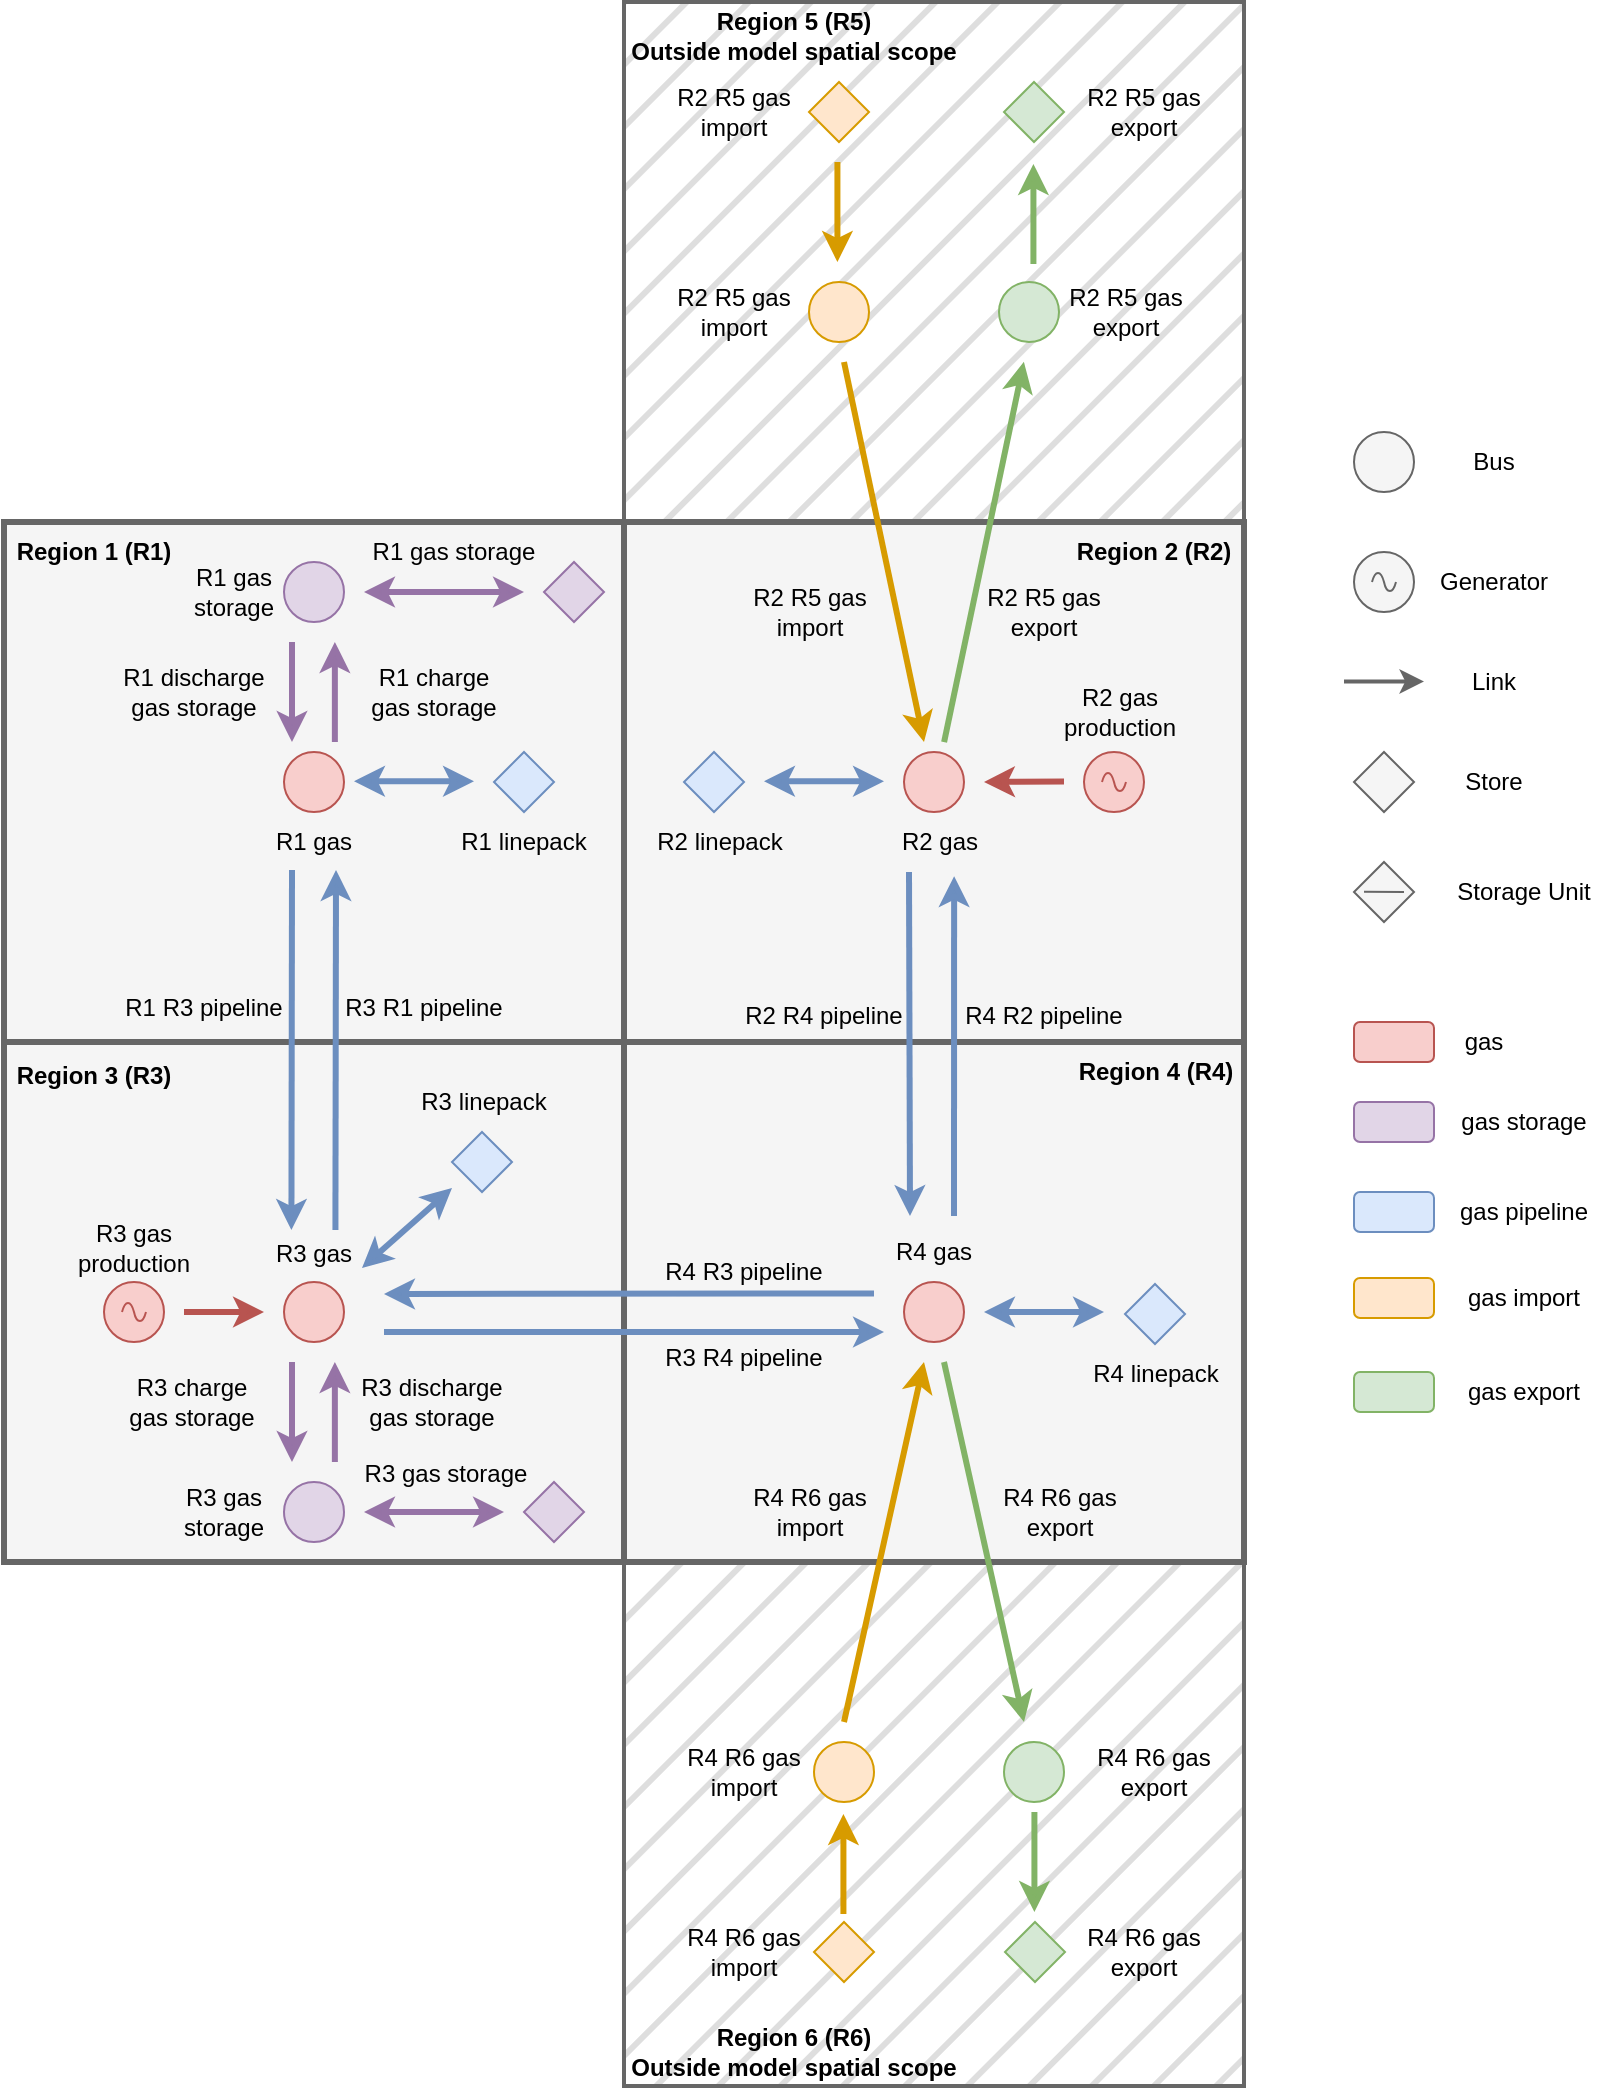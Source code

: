 <mxfile version="23.1.5" type="device">
  <diagram name="natural-gas" id="j039EZD50e7c_tKts7vK">
    <mxGraphModel dx="954" dy="657" grid="1" gridSize="10" guides="1" tooltips="1" connect="1" arrows="1" fold="1" page="1" pageScale="1" pageWidth="850" pageHeight="1100" math="0" shadow="0">
      <root>
        <mxCell id="0" />
        <mxCell id="1" parent="0" />
        <mxCell id="MP6z8I2rDI0bEQmNnQm4-66" value="" style="rounded=0;whiteSpace=wrap;html=1;fillColor=#DEDEDE;strokeColor=#666666;fillStyle=hatch;fontColor=#333333;strokeWidth=2;movable=0;resizable=0;rotatable=0;deletable=0;editable=0;locked=1;connectable=0;" parent="1" vertex="1">
          <mxGeometry x="410" y="70" width="310" height="260" as="geometry" />
        </mxCell>
        <mxCell id="MP6z8I2rDI0bEQmNnQm4-65" value="" style="rounded=0;whiteSpace=wrap;html=1;fillColor=#DEDEDE;strokeColor=#666666;fillStyle=hatch;fontColor=#333333;strokeWidth=2;movable=0;resizable=0;rotatable=0;deletable=0;editable=0;locked=1;connectable=0;" parent="1" vertex="1">
          <mxGeometry x="410" y="850" width="310" height="262" as="geometry" />
        </mxCell>
        <mxCell id="MP6z8I2rDI0bEQmNnQm4-2" value="" style="rounded=0;whiteSpace=wrap;html=1;fillColor=#f5f5f5;fontColor=#333333;strokeColor=#666666;strokeWidth=3;movable=0;resizable=0;rotatable=0;deletable=0;editable=0;locked=1;connectable=0;" parent="1" vertex="1">
          <mxGeometry x="100" y="330" width="310" height="260" as="geometry" />
        </mxCell>
        <mxCell id="MP6z8I2rDI0bEQmNnQm4-3" value="" style="rounded=0;whiteSpace=wrap;html=1;fillColor=#f5f5f5;fontColor=#333333;strokeColor=#666666;strokeWidth=3;movable=0;resizable=0;rotatable=0;deletable=0;editable=0;locked=1;connectable=0;" parent="1" vertex="1">
          <mxGeometry x="410" y="330" width="310" height="260" as="geometry" />
        </mxCell>
        <mxCell id="MP6z8I2rDI0bEQmNnQm4-4" value="" style="rounded=0;whiteSpace=wrap;html=1;fillColor=#f5f5f5;fontColor=#333333;strokeColor=#666666;strokeWidth=3;movable=0;resizable=0;rotatable=0;deletable=0;editable=0;locked=1;connectable=0;" parent="1" vertex="1">
          <mxGeometry x="410" y="590" width="310" height="260" as="geometry" />
        </mxCell>
        <mxCell id="MP6z8I2rDI0bEQmNnQm4-5" value="" style="rounded=0;whiteSpace=wrap;html=1;fillColor=#f5f5f5;fontColor=#333333;strokeColor=#666666;strokeWidth=3;movable=0;resizable=0;rotatable=0;deletable=0;editable=0;locked=1;connectable=0;" parent="1" vertex="1">
          <mxGeometry x="100" y="590" width="310" height="260" as="geometry" />
        </mxCell>
        <mxCell id="MP6z8I2rDI0bEQmNnQm4-6" value="Region 1 (R1)" style="text;html=1;strokeColor=none;fillColor=none;align=center;verticalAlign=middle;whiteSpace=wrap;rounded=0;movable=0;resizable=0;rotatable=0;deletable=0;editable=0;locked=1;connectable=0;fontStyle=1" parent="1" vertex="1">
          <mxGeometry x="100" y="330" width="90" height="30" as="geometry" />
        </mxCell>
        <mxCell id="MP6z8I2rDI0bEQmNnQm4-7" value="Region 2 (R2)" style="text;html=1;strokeColor=none;fillColor=none;align=center;verticalAlign=middle;whiteSpace=wrap;rounded=0;movable=0;resizable=0;rotatable=0;deletable=0;editable=0;locked=1;connectable=0;fontStyle=1" parent="1" vertex="1">
          <mxGeometry x="630" y="330" width="90" height="30" as="geometry" />
        </mxCell>
        <mxCell id="MP6z8I2rDI0bEQmNnQm4-8" value="Region 3 (R3)" style="text;html=1;strokeColor=none;fillColor=none;align=center;verticalAlign=middle;whiteSpace=wrap;rounded=0;movable=0;resizable=0;rotatable=0;deletable=0;editable=0;locked=1;connectable=0;fontStyle=1" parent="1" vertex="1">
          <mxGeometry x="100" y="592" width="90" height="30" as="geometry" />
        </mxCell>
        <mxCell id="MP6z8I2rDI0bEQmNnQm4-9" value="Region 4 (R4)" style="text;html=1;strokeColor=none;fillColor=none;align=center;verticalAlign=middle;whiteSpace=wrap;rounded=0;movable=0;resizable=0;rotatable=0;deletable=0;editable=0;locked=1;connectable=0;fontStyle=1" parent="1" vertex="1">
          <mxGeometry x="630.5" y="590" width="90" height="30" as="geometry" />
        </mxCell>
        <mxCell id="MP6z8I2rDI0bEQmNnQm4-10" value="" style="ellipse;whiteSpace=wrap;html=1;fillColor=#f8cecc;strokeColor=#b85450;" parent="1" vertex="1">
          <mxGeometry x="240" y="445" width="30" height="30" as="geometry" />
        </mxCell>
        <mxCell id="MP6z8I2rDI0bEQmNnQm4-11" value="" style="ellipse;whiteSpace=wrap;html=1;fillColor=#f8cecc;strokeColor=#b85450;" parent="1" vertex="1">
          <mxGeometry x="550" y="445" width="30" height="30" as="geometry" />
        </mxCell>
        <mxCell id="MP6z8I2rDI0bEQmNnQm4-12" value="" style="ellipse;whiteSpace=wrap;html=1;fillColor=#f8cecc;strokeColor=#b85450;" parent="1" vertex="1">
          <mxGeometry x="550" y="710" width="30" height="30" as="geometry" />
        </mxCell>
        <mxCell id="MP6z8I2rDI0bEQmNnQm4-13" value="" style="ellipse;whiteSpace=wrap;html=1;fillColor=#f8cecc;strokeColor=#b85450;" parent="1" vertex="1">
          <mxGeometry x="240" y="710" width="30" height="30" as="geometry" />
        </mxCell>
        <mxCell id="MP6z8I2rDI0bEQmNnQm4-14" value="" style="endArrow=classic;html=1;rounded=0;strokeWidth=3;fillColor=#dae8fc;strokeColor=#6c8ebf;exitX=0.25;exitY=1;exitDx=0;exitDy=0;" parent="1" source="MP6z8I2rDI0bEQmNnQm4-19" edge="1">
          <mxGeometry width="50" height="50" relative="1" as="geometry">
            <mxPoint x="553" y="517" as="sourcePoint" />
            <mxPoint x="553" y="677" as="targetPoint" />
          </mxGeometry>
        </mxCell>
        <mxCell id="MP6z8I2rDI0bEQmNnQm4-15" value="" style="endArrow=none;html=1;rounded=0;strokeWidth=3;fillColor=#dae8fc;strokeColor=#6c8ebf;startArrow=classic;startFill=1;endFill=0;exitX=0.626;exitY=1.069;exitDx=0;exitDy=0;exitPerimeter=0;" parent="1" source="MP6z8I2rDI0bEQmNnQm4-19" edge="1">
          <mxGeometry width="50" height="50" relative="1" as="geometry">
            <mxPoint x="575" y="517" as="sourcePoint" />
            <mxPoint x="575" y="677" as="targetPoint" />
          </mxGeometry>
        </mxCell>
        <mxCell id="MP6z8I2rDI0bEQmNnQm4-16" value="R1 gas" style="text;html=1;strokeColor=none;fillColor=none;align=center;verticalAlign=middle;whiteSpace=wrap;rounded=0;" parent="1" vertex="1">
          <mxGeometry x="225" y="475" width="60" height="30" as="geometry" />
        </mxCell>
        <mxCell id="MP6z8I2rDI0bEQmNnQm4-17" value="R3 gas" style="text;html=1;strokeColor=none;fillColor=none;align=center;verticalAlign=middle;whiteSpace=wrap;rounded=0;" parent="1" vertex="1">
          <mxGeometry x="225" y="681" width="60" height="30" as="geometry" />
        </mxCell>
        <mxCell id="MP6z8I2rDI0bEQmNnQm4-18" value="R4 gas" style="text;html=1;strokeColor=none;fillColor=none;align=center;verticalAlign=middle;whiteSpace=wrap;rounded=0;" parent="1" vertex="1">
          <mxGeometry x="535" y="680" width="60" height="30" as="geometry" />
        </mxCell>
        <mxCell id="MP6z8I2rDI0bEQmNnQm4-19" value="R2 gas" style="text;html=1;strokeColor=none;fillColor=none;align=center;verticalAlign=middle;whiteSpace=wrap;rounded=0;" parent="1" vertex="1">
          <mxGeometry x="537.5" y="475" width="60" height="30" as="geometry" />
        </mxCell>
        <mxCell id="MP6z8I2rDI0bEQmNnQm4-20" value="" style="pointerEvents=1;verticalLabelPosition=bottom;shadow=0;dashed=0;align=center;html=1;verticalAlign=top;shape=mxgraph.electrical.signal_sources.source;aspect=fixed;points=[[0.5,0,0],[1,0.5,0],[0.5,1,0],[0,0.5,0]];elSignalType=ac;fillColor=#f8cecc;strokeColor=#b85450;" parent="1" vertex="1">
          <mxGeometry x="150" y="710" width="30" height="30" as="geometry" />
        </mxCell>
        <mxCell id="MP6z8I2rDI0bEQmNnQm4-21" value="" style="pointerEvents=1;verticalLabelPosition=bottom;shadow=0;dashed=0;align=center;html=1;verticalAlign=top;shape=mxgraph.electrical.signal_sources.source;aspect=fixed;points=[[0.5,0,0],[1,0.5,0],[0.5,1,0],[0,0.5,0]];elSignalType=ac;fillColor=#f8cecc;strokeColor=#b85450;" parent="1" vertex="1">
          <mxGeometry x="640" y="445" width="30" height="30" as="geometry" />
        </mxCell>
        <mxCell id="MP6z8I2rDI0bEQmNnQm4-22" value="" style="endArrow=classic;html=1;rounded=0;fillColor=#f8cecc;strokeColor=#b85450;strokeWidth=3;" parent="1" edge="1">
          <mxGeometry width="50" height="50" relative="1" as="geometry">
            <mxPoint x="190" y="725" as="sourcePoint" />
            <mxPoint x="230" y="725" as="targetPoint" />
          </mxGeometry>
        </mxCell>
        <mxCell id="MP6z8I2rDI0bEQmNnQm4-23" value="" style="pointerEvents=1;verticalLabelPosition=bottom;shadow=0;dashed=0;align=center;html=1;verticalAlign=top;shape=mxgraph.electrical.signal_sources.source;aspect=fixed;points=[[0.5,0,0],[1,0.5,0],[0.5,1,0],[0,0.5,0]];elSignalType=ac;fillColor=#f5f5f5;strokeColor=#666666;fontColor=#333333;" parent="1" vertex="1">
          <mxGeometry x="775" y="345" width="30" height="30" as="geometry" />
        </mxCell>
        <mxCell id="MP6z8I2rDI0bEQmNnQm4-24" value="" style="ellipse;whiteSpace=wrap;html=1;fillColor=#f5f5f5;strokeColor=#666666;fontColor=#333333;" parent="1" vertex="1">
          <mxGeometry x="775" y="285" width="30" height="30" as="geometry" />
        </mxCell>
        <mxCell id="MP6z8I2rDI0bEQmNnQm4-26" value="Generator" style="text;html=1;strokeColor=none;fillColor=none;align=center;verticalAlign=middle;whiteSpace=wrap;rounded=0;" parent="1" vertex="1">
          <mxGeometry x="815" y="345" width="60" height="30" as="geometry" />
        </mxCell>
        <mxCell id="MP6z8I2rDI0bEQmNnQm4-27" value="Bus" style="text;html=1;strokeColor=none;fillColor=none;align=center;verticalAlign=middle;whiteSpace=wrap;rounded=0;" parent="1" vertex="1">
          <mxGeometry x="815" y="285" width="60" height="30" as="geometry" />
        </mxCell>
        <mxCell id="MP6z8I2rDI0bEQmNnQm4-28" value="" style="endArrow=classic;html=1;rounded=0;fillColor=#f5f5f5;strokeColor=#666666;strokeWidth=2;" parent="1" edge="1">
          <mxGeometry width="50" height="50" relative="1" as="geometry">
            <mxPoint x="770" y="409.71" as="sourcePoint" />
            <mxPoint x="810" y="409.71" as="targetPoint" />
          </mxGeometry>
        </mxCell>
        <mxCell id="MP6z8I2rDI0bEQmNnQm4-29" value="Link" style="text;html=1;strokeColor=none;fillColor=none;align=center;verticalAlign=middle;whiteSpace=wrap;rounded=0;" parent="1" vertex="1">
          <mxGeometry x="815" y="395" width="60" height="30" as="geometry" />
        </mxCell>
        <mxCell id="MP6z8I2rDI0bEQmNnQm4-30" value="" style="rhombus;whiteSpace=wrap;html=1;fillColor=#f5f5f5;fontColor=#333333;strokeColor=#666666;" parent="1" vertex="1">
          <mxGeometry x="775" y="445" width="30" height="30" as="geometry" />
        </mxCell>
        <mxCell id="MP6z8I2rDI0bEQmNnQm4-31" value="Store" style="text;html=1;strokeColor=none;fillColor=none;align=center;verticalAlign=middle;whiteSpace=wrap;rounded=0;" parent="1" vertex="1">
          <mxGeometry x="815" y="445" width="60" height="30" as="geometry" />
        </mxCell>
        <mxCell id="MP6z8I2rDI0bEQmNnQm4-32" value="" style="rounded=1;whiteSpace=wrap;html=1;fillColor=#f8cecc;strokeColor=#b85450;" parent="1" vertex="1">
          <mxGeometry x="775" y="580" width="40" height="20" as="geometry" />
        </mxCell>
        <mxCell id="MP6z8I2rDI0bEQmNnQm4-33" value="gas" style="text;html=1;strokeColor=none;fillColor=none;align=center;verticalAlign=middle;whiteSpace=wrap;rounded=0;" parent="1" vertex="1">
          <mxGeometry x="820" y="575" width="40" height="30" as="geometry" />
        </mxCell>
        <mxCell id="MP6z8I2rDI0bEQmNnQm4-34" value="" style="rounded=1;whiteSpace=wrap;html=1;fillColor=#e1d5e7;strokeColor=#9673a6;" parent="1" vertex="1">
          <mxGeometry x="775" y="620" width="40" height="20" as="geometry" />
        </mxCell>
        <mxCell id="MP6z8I2rDI0bEQmNnQm4-36" value="" style="ellipse;whiteSpace=wrap;html=1;fillColor=#e1d5e7;strokeColor=#9673a6;" parent="1" vertex="1">
          <mxGeometry x="240" y="810" width="30" height="30" as="geometry" />
        </mxCell>
        <mxCell id="MP6z8I2rDI0bEQmNnQm4-38" value="" style="endArrow=classic;html=1;rounded=0;fillColor=#e1d5e7;strokeColor=#9673a6;strokeWidth=3;" parent="1" edge="1">
          <mxGeometry width="50" height="50" relative="1" as="geometry">
            <mxPoint x="244" y="750" as="sourcePoint" />
            <mxPoint x="244" y="800" as="targetPoint" />
          </mxGeometry>
        </mxCell>
        <mxCell id="MP6z8I2rDI0bEQmNnQm4-39" value="gas storage" style="text;html=1;strokeColor=none;fillColor=none;align=center;verticalAlign=middle;whiteSpace=wrap;rounded=0;" parent="1" vertex="1">
          <mxGeometry x="820" y="615" width="80" height="30" as="geometry" />
        </mxCell>
        <mxCell id="MP6z8I2rDI0bEQmNnQm4-40" value="" style="rhombus;whiteSpace=wrap;html=1;fillColor=#e1d5e7;strokeColor=#9673a6;" parent="1" vertex="1">
          <mxGeometry x="360" y="810" width="30" height="30" as="geometry" />
        </mxCell>
        <mxCell id="MP6z8I2rDI0bEQmNnQm4-41" value="" style="endArrow=classic;html=1;rounded=0;fillColor=#e1d5e7;strokeColor=#9673a6;strokeWidth=3;" parent="1" edge="1">
          <mxGeometry width="50" height="50" relative="1" as="geometry">
            <mxPoint x="265.43" y="800" as="sourcePoint" />
            <mxPoint x="265.43" y="750" as="targetPoint" />
          </mxGeometry>
        </mxCell>
        <mxCell id="MP6z8I2rDI0bEQmNnQm4-42" value="" style="endArrow=classic;html=1;rounded=0;fillColor=#e1d5e7;strokeColor=#9673a6;strokeWidth=3;startArrow=classic;startFill=1;" parent="1" edge="1">
          <mxGeometry width="50" height="50" relative="1" as="geometry">
            <mxPoint x="350" y="825" as="sourcePoint" />
            <mxPoint x="280" y="825" as="targetPoint" />
          </mxGeometry>
        </mxCell>
        <mxCell id="MP6z8I2rDI0bEQmNnQm4-43" value="" style="rounded=1;whiteSpace=wrap;html=1;fillColor=#dae8fc;strokeColor=#6c8ebf;" parent="1" vertex="1">
          <mxGeometry x="775" y="665" width="40" height="20" as="geometry" />
        </mxCell>
        <mxCell id="MP6z8I2rDI0bEQmNnQm4-44" value="gas pipeline" style="text;html=1;strokeColor=none;fillColor=none;align=center;verticalAlign=middle;whiteSpace=wrap;rounded=0;" parent="1" vertex="1">
          <mxGeometry x="820" y="660" width="80" height="30" as="geometry" />
        </mxCell>
        <mxCell id="MP6z8I2rDI0bEQmNnQm4-45" value="" style="endArrow=classic;html=1;rounded=0;entryX=0.5;entryY=0;entryDx=0;entryDy=0;strokeWidth=3;fillColor=#dae8fc;strokeColor=#6c8ebf;" parent="1" edge="1">
          <mxGeometry width="50" height="50" relative="1" as="geometry">
            <mxPoint x="244" y="504" as="sourcePoint" />
            <mxPoint x="243.71" y="684" as="targetPoint" />
          </mxGeometry>
        </mxCell>
        <mxCell id="MP6z8I2rDI0bEQmNnQm4-46" value="" style="endArrow=none;html=1;rounded=0;entryX=0.5;entryY=0;entryDx=0;entryDy=0;strokeWidth=3;fillColor=#dae8fc;strokeColor=#6c8ebf;startArrow=classic;startFill=1;endFill=0;" parent="1" edge="1">
          <mxGeometry width="50" height="50" relative="1" as="geometry">
            <mxPoint x="266" y="504" as="sourcePoint" />
            <mxPoint x="265.71" y="684" as="targetPoint" />
          </mxGeometry>
        </mxCell>
        <mxCell id="MP6z8I2rDI0bEQmNnQm4-47" value="" style="endArrow=classic;html=1;rounded=0;strokeWidth=3;fillColor=#dae8fc;strokeColor=#6c8ebf;" parent="1" edge="1">
          <mxGeometry width="50" height="50" relative="1" as="geometry">
            <mxPoint x="535" y="715.71" as="sourcePoint" />
            <mxPoint x="290" y="716" as="targetPoint" />
          </mxGeometry>
        </mxCell>
        <mxCell id="MP6z8I2rDI0bEQmNnQm4-48" value="" style="endArrow=none;html=1;rounded=0;strokeWidth=3;fillColor=#dae8fc;strokeColor=#6c8ebf;startArrow=classic;startFill=1;endFill=0;" parent="1" edge="1">
          <mxGeometry width="50" height="50" relative="1" as="geometry">
            <mxPoint x="540" y="735" as="sourcePoint" />
            <mxPoint x="290" y="735" as="targetPoint" />
          </mxGeometry>
        </mxCell>
        <mxCell id="MP6z8I2rDI0bEQmNnQm4-49" value="" style="endArrow=classic;html=1;rounded=0;fillColor=#f8cecc;strokeColor=#b85450;strokeWidth=3;" parent="1" edge="1">
          <mxGeometry width="50" height="50" relative="1" as="geometry">
            <mxPoint x="630" y="459.71" as="sourcePoint" />
            <mxPoint x="590" y="460" as="targetPoint" />
          </mxGeometry>
        </mxCell>
        <mxCell id="MP6z8I2rDI0bEQmNnQm4-50" value="" style="ellipse;whiteSpace=wrap;html=1;fillColor=#e1d5e7;strokeColor=#9673a6;direction=west;" parent="1" vertex="1">
          <mxGeometry x="240" y="350" width="30" height="30" as="geometry" />
        </mxCell>
        <mxCell id="MP6z8I2rDI0bEQmNnQm4-51" value="" style="endArrow=classic;html=1;rounded=0;fillColor=#e1d5e7;strokeColor=#9673a6;strokeWidth=3;" parent="1" edge="1">
          <mxGeometry width="50" height="50" relative="1" as="geometry">
            <mxPoint x="244" y="390" as="sourcePoint" />
            <mxPoint x="244" y="440" as="targetPoint" />
          </mxGeometry>
        </mxCell>
        <mxCell id="MP6z8I2rDI0bEQmNnQm4-52" value="" style="rhombus;whiteSpace=wrap;html=1;fillColor=#e1d5e7;strokeColor=#9673a6;direction=west;" parent="1" vertex="1">
          <mxGeometry x="370" y="350" width="30" height="30" as="geometry" />
        </mxCell>
        <mxCell id="MP6z8I2rDI0bEQmNnQm4-53" value="" style="endArrow=classic;html=1;rounded=0;fillColor=#e1d5e7;strokeColor=#9673a6;strokeWidth=3;" parent="1" edge="1">
          <mxGeometry width="50" height="50" relative="1" as="geometry">
            <mxPoint x="265.43" y="440" as="sourcePoint" />
            <mxPoint x="265.43" y="390" as="targetPoint" />
          </mxGeometry>
        </mxCell>
        <mxCell id="MP6z8I2rDI0bEQmNnQm4-54" value="" style="endArrow=classic;html=1;rounded=0;fillColor=#e1d5e7;strokeColor=#9673a6;strokeWidth=3;startArrow=classic;startFill=1;" parent="1" edge="1">
          <mxGeometry width="50" height="50" relative="1" as="geometry">
            <mxPoint x="360" y="365" as="sourcePoint" />
            <mxPoint x="280" y="365" as="targetPoint" />
          </mxGeometry>
        </mxCell>
        <mxCell id="MP6z8I2rDI0bEQmNnQm4-56" value="R4 R3 pipeline" style="text;html=1;strokeColor=none;fillColor=none;align=center;verticalAlign=middle;whiteSpace=wrap;rounded=0;" parent="1" vertex="1">
          <mxGeometry x="410" y="690" width="120" height="30" as="geometry" />
        </mxCell>
        <mxCell id="MP6z8I2rDI0bEQmNnQm4-57" value="R3 R4&amp;nbsp;pipeline" style="text;html=1;strokeColor=none;fillColor=none;align=center;verticalAlign=middle;whiteSpace=wrap;rounded=0;" parent="1" vertex="1">
          <mxGeometry x="410" y="733" width="120" height="30" as="geometry" />
        </mxCell>
        <mxCell id="MP6z8I2rDI0bEQmNnQm4-58" value="R4 R2 pipeline" style="text;html=1;strokeColor=none;fillColor=none;align=center;verticalAlign=middle;whiteSpace=wrap;rounded=0;" parent="1" vertex="1">
          <mxGeometry x="560" y="562" width="120" height="30" as="geometry" />
        </mxCell>
        <mxCell id="MP6z8I2rDI0bEQmNnQm4-59" value="R2 R4 pipeline" style="text;html=1;strokeColor=none;fillColor=none;align=center;verticalAlign=middle;whiteSpace=wrap;rounded=0;" parent="1" vertex="1">
          <mxGeometry x="450" y="562" width="120" height="30" as="geometry" />
        </mxCell>
        <mxCell id="MP6z8I2rDI0bEQmNnQm4-60" value="R3 R1 pipeline" style="text;html=1;strokeColor=none;fillColor=none;align=center;verticalAlign=middle;whiteSpace=wrap;rounded=0;" parent="1" vertex="1">
          <mxGeometry x="250" y="558" width="120" height="30" as="geometry" />
        </mxCell>
        <mxCell id="MP6z8I2rDI0bEQmNnQm4-61" value="R1 R3 pipeline" style="text;html=1;strokeColor=none;fillColor=none;align=center;verticalAlign=middle;whiteSpace=wrap;rounded=0;" parent="1" vertex="1">
          <mxGeometry x="140" y="558" width="120" height="30" as="geometry" />
        </mxCell>
        <mxCell id="MP6z8I2rDI0bEQmNnQm4-62" value="" style="ellipse;whiteSpace=wrap;html=1;fillColor=#ffe6cc;strokeColor=#d79b00;" parent="1" vertex="1">
          <mxGeometry x="505" y="940" width="30" height="30" as="geometry" />
        </mxCell>
        <mxCell id="MP6z8I2rDI0bEQmNnQm4-63" value="Region 6 (R6)&lt;br&gt;Outside model spatial scope" style="text;html=1;strokeColor=none;fillColor=none;align=center;verticalAlign=middle;whiteSpace=wrap;rounded=0;movable=0;resizable=0;rotatable=0;deletable=0;editable=0;locked=1;connectable=0;fontStyle=1" parent="1" vertex="1">
          <mxGeometry x="410" y="1080" width="170" height="30" as="geometry" />
        </mxCell>
        <mxCell id="MP6z8I2rDI0bEQmNnQm4-69" value="" style="rounded=1;whiteSpace=wrap;html=1;fillColor=#ffe6cc;strokeColor=#d79b00;" parent="1" vertex="1">
          <mxGeometry x="775" y="708" width="40" height="20" as="geometry" />
        </mxCell>
        <mxCell id="MP6z8I2rDI0bEQmNnQm4-70" value="gas import" style="text;html=1;strokeColor=none;fillColor=none;align=center;verticalAlign=middle;whiteSpace=wrap;rounded=0;" parent="1" vertex="1">
          <mxGeometry x="820" y="703" width="80" height="30" as="geometry" />
        </mxCell>
        <mxCell id="MP6z8I2rDI0bEQmNnQm4-71" value="" style="rounded=1;whiteSpace=wrap;html=1;fillColor=#d5e8d4;strokeColor=#82b366;" parent="1" vertex="1">
          <mxGeometry x="775" y="755" width="40" height="20" as="geometry" />
        </mxCell>
        <mxCell id="MP6z8I2rDI0bEQmNnQm4-72" value="gas export" style="text;html=1;strokeColor=none;fillColor=none;align=center;verticalAlign=middle;whiteSpace=wrap;rounded=0;" parent="1" vertex="1">
          <mxGeometry x="820" y="750" width="80" height="30" as="geometry" />
        </mxCell>
        <mxCell id="MP6z8I2rDI0bEQmNnQm4-73" value="" style="ellipse;whiteSpace=wrap;html=1;fillColor=#d5e8d4;strokeColor=#82b366;" parent="1" vertex="1">
          <mxGeometry x="600" y="940" width="30" height="30" as="geometry" />
        </mxCell>
        <mxCell id="MP6z8I2rDI0bEQmNnQm4-74" value="" style="ellipse;whiteSpace=wrap;html=1;fillColor=#ffe6cc;strokeColor=#d79b00;" parent="1" vertex="1">
          <mxGeometry x="502.5" y="210" width="30" height="30" as="geometry" />
        </mxCell>
        <mxCell id="MP6z8I2rDI0bEQmNnQm4-75" value="" style="ellipse;whiteSpace=wrap;html=1;fillColor=#d5e8d4;strokeColor=#82b366;" parent="1" vertex="1">
          <mxGeometry x="597.5" y="210" width="30" height="30" as="geometry" />
        </mxCell>
        <mxCell id="MP6z8I2rDI0bEQmNnQm4-76" value="" style="endArrow=none;html=1;rounded=0;fillColor=#ffe6cc;strokeColor=#d79b00;strokeWidth=3;startArrow=classic;startFill=1;endFill=0;" parent="1" edge="1">
          <mxGeometry width="50" height="50" relative="1" as="geometry">
            <mxPoint x="560" y="750" as="sourcePoint" />
            <mxPoint x="520" y="930" as="targetPoint" />
          </mxGeometry>
        </mxCell>
        <mxCell id="MP6z8I2rDI0bEQmNnQm4-77" value="" style="endArrow=classic;html=1;rounded=0;fillColor=#d5e8d4;strokeColor=#82b366;strokeWidth=3;" parent="1" edge="1">
          <mxGeometry width="50" height="50" relative="1" as="geometry">
            <mxPoint x="570" y="750" as="sourcePoint" />
            <mxPoint x="610" y="930" as="targetPoint" />
          </mxGeometry>
        </mxCell>
        <mxCell id="MP6z8I2rDI0bEQmNnQm4-78" value="" style="endArrow=none;html=1;rounded=0;fillColor=#ffe6cc;strokeColor=#d79b00;strokeWidth=3;startArrow=classic;startFill=1;endFill=0;" parent="1" edge="1">
          <mxGeometry width="50" height="50" relative="1" as="geometry">
            <mxPoint x="560" y="440" as="sourcePoint" />
            <mxPoint x="520" y="250" as="targetPoint" />
          </mxGeometry>
        </mxCell>
        <mxCell id="MP6z8I2rDI0bEQmNnQm4-79" value="" style="endArrow=classic;html=1;rounded=0;fillColor=#d5e8d4;strokeColor=#82b366;strokeWidth=3;exitX=0.645;exitY=0.692;exitDx=0;exitDy=0;exitPerimeter=0;entryX=0.645;entryY=0.692;entryDx=0;entryDy=0;entryPerimeter=0;" parent="1" target="MP6z8I2rDI0bEQmNnQm4-66" edge="1">
          <mxGeometry width="50" height="50" relative="1" as="geometry">
            <mxPoint x="570.05" y="440.04" as="sourcePoint" />
            <mxPoint x="600" y="249.96" as="targetPoint" />
          </mxGeometry>
        </mxCell>
        <mxCell id="MP6z8I2rDI0bEQmNnQm4-80" value="" style="rhombus;whiteSpace=wrap;html=1;fillColor=#ffe6cc;strokeColor=#d79b00;" parent="1" vertex="1">
          <mxGeometry x="505" y="1030" width="30" height="30" as="geometry" />
        </mxCell>
        <mxCell id="MP6z8I2rDI0bEQmNnQm4-81" value="" style="rhombus;whiteSpace=wrap;html=1;fillColor=#d5e8d4;strokeColor=#82b366;" parent="1" vertex="1">
          <mxGeometry x="600.5" y="1030" width="30" height="30" as="geometry" />
        </mxCell>
        <mxCell id="MP6z8I2rDI0bEQmNnQm4-82" value="" style="endArrow=classic;html=1;rounded=0;fillColor=#ffe6cc;strokeColor=#d79b00;strokeWidth=3;" parent="1" edge="1">
          <mxGeometry width="50" height="50" relative="1" as="geometry">
            <mxPoint x="519.71" y="1026" as="sourcePoint" />
            <mxPoint x="519.71" y="976" as="targetPoint" />
          </mxGeometry>
        </mxCell>
        <mxCell id="MP6z8I2rDI0bEQmNnQm4-83" value="" style="endArrow=classic;html=1;rounded=0;fillColor=#d5e8d4;strokeColor=#82b366;strokeWidth=3;" parent="1" edge="1">
          <mxGeometry width="50" height="50" relative="1" as="geometry">
            <mxPoint x="615.21" y="975" as="sourcePoint" />
            <mxPoint x="615.21" y="1025" as="targetPoint" />
          </mxGeometry>
        </mxCell>
        <mxCell id="MP6z8I2rDI0bEQmNnQm4-88" value="" style="rhombus;whiteSpace=wrap;html=1;fillColor=#ffe6cc;strokeColor=#d79b00;" parent="1" vertex="1">
          <mxGeometry x="502.5" y="110" width="30" height="30" as="geometry" />
        </mxCell>
        <mxCell id="MP6z8I2rDI0bEQmNnQm4-89" value="" style="rhombus;whiteSpace=wrap;html=1;fillColor=#d5e8d4;strokeColor=#82b366;" parent="1" vertex="1">
          <mxGeometry x="600" y="110" width="30" height="30" as="geometry" />
        </mxCell>
        <mxCell id="MP6z8I2rDI0bEQmNnQm4-90" value="" style="endArrow=classic;html=1;rounded=0;fillColor=#ffe6cc;strokeColor=#d79b00;strokeWidth=3;" parent="1" edge="1">
          <mxGeometry width="50" height="50" relative="1" as="geometry">
            <mxPoint x="516.71" y="150" as="sourcePoint" />
            <mxPoint x="516.71" y="200" as="targetPoint" />
          </mxGeometry>
        </mxCell>
        <mxCell id="MP6z8I2rDI0bEQmNnQm4-91" value="" style="endArrow=classic;html=1;rounded=0;fillColor=#d5e8d4;strokeColor=#82b366;strokeWidth=3;" parent="1" edge="1">
          <mxGeometry width="50" height="50" relative="1" as="geometry">
            <mxPoint x="614.71" y="201" as="sourcePoint" />
            <mxPoint x="614.71" y="151" as="targetPoint" />
          </mxGeometry>
        </mxCell>
        <mxCell id="MP6z8I2rDI0bEQmNnQm4-92" value="R3 gas production" style="text;html=1;strokeColor=none;fillColor=none;align=center;verticalAlign=middle;whiteSpace=wrap;rounded=0;" parent="1" vertex="1">
          <mxGeometry x="135" y="678" width="60" height="30" as="geometry" />
        </mxCell>
        <mxCell id="MP6z8I2rDI0bEQmNnQm4-93" value="R2 gas production" style="text;html=1;strokeColor=none;fillColor=none;align=center;verticalAlign=middle;whiteSpace=wrap;rounded=0;" parent="1" vertex="1">
          <mxGeometry x="627.5" y="410" width="60" height="30" as="geometry" />
        </mxCell>
        <mxCell id="MP6z8I2rDI0bEQmNnQm4-94" value="R3 charge gas storage" style="text;html=1;strokeColor=none;fillColor=none;align=center;verticalAlign=middle;whiteSpace=wrap;rounded=0;" parent="1" vertex="1">
          <mxGeometry x="154" y="755" width="80" height="30" as="geometry" />
        </mxCell>
        <mxCell id="MP6z8I2rDI0bEQmNnQm4-95" value="R3 gas storage" style="text;html=1;strokeColor=none;fillColor=none;align=center;verticalAlign=middle;whiteSpace=wrap;rounded=0;" parent="1" vertex="1">
          <mxGeometry x="180" y="810" width="60" height="30" as="geometry" />
        </mxCell>
        <mxCell id="MP6z8I2rDI0bEQmNnQm4-96" value="R3 discharge gas storage" style="text;html=1;strokeColor=none;fillColor=none;align=center;verticalAlign=middle;whiteSpace=wrap;rounded=0;" parent="1" vertex="1">
          <mxGeometry x="274" y="755" width="80" height="30" as="geometry" />
        </mxCell>
        <mxCell id="MP6z8I2rDI0bEQmNnQm4-97" value="R1 discharge gas storage" style="text;html=1;strokeColor=none;fillColor=none;align=center;verticalAlign=middle;whiteSpace=wrap;rounded=0;" parent="1" vertex="1">
          <mxGeometry x="155" y="400" width="80" height="30" as="geometry" />
        </mxCell>
        <mxCell id="MP6z8I2rDI0bEQmNnQm4-98" value="R1 charge gas storage" style="text;html=1;strokeColor=none;fillColor=none;align=center;verticalAlign=middle;whiteSpace=wrap;rounded=0;" parent="1" vertex="1">
          <mxGeometry x="275" y="400" width="80" height="30" as="geometry" />
        </mxCell>
        <mxCell id="MP6z8I2rDI0bEQmNnQm4-99" value="R1 gas storage" style="text;html=1;strokeColor=none;fillColor=none;align=center;verticalAlign=middle;whiteSpace=wrap;rounded=0;" parent="1" vertex="1">
          <mxGeometry x="185" y="350" width="60" height="30" as="geometry" />
        </mxCell>
        <mxCell id="MP6z8I2rDI0bEQmNnQm4-100" value="R1 gas storage" style="text;html=1;strokeColor=none;fillColor=none;align=center;verticalAlign=middle;whiteSpace=wrap;rounded=0;" parent="1" vertex="1">
          <mxGeometry x="275" y="330" width="100" height="30" as="geometry" />
        </mxCell>
        <mxCell id="MP6z8I2rDI0bEQmNnQm4-101" value="R3 gas storage" style="text;html=1;strokeColor=none;fillColor=none;align=center;verticalAlign=middle;whiteSpace=wrap;rounded=0;" parent="1" vertex="1">
          <mxGeometry x="271" y="791" width="100" height="30" as="geometry" />
        </mxCell>
        <mxCell id="MP6z8I2rDI0bEQmNnQm4-102" value="R4 R6 gas import" style="text;html=1;strokeColor=none;fillColor=none;align=center;verticalAlign=middle;whiteSpace=wrap;rounded=0;" parent="1" vertex="1">
          <mxGeometry x="440" y="940" width="60" height="30" as="geometry" />
        </mxCell>
        <mxCell id="MP6z8I2rDI0bEQmNnQm4-103" value="R4 R6 gas export" style="text;html=1;strokeColor=none;fillColor=none;align=center;verticalAlign=middle;whiteSpace=wrap;rounded=0;" parent="1" vertex="1">
          <mxGeometry x="645" y="940" width="60" height="30" as="geometry" />
        </mxCell>
        <mxCell id="MP6z8I2rDI0bEQmNnQm4-67" value="Region 5 (R5)&lt;br&gt;Outside model spatial scope" style="text;html=1;strokeColor=none;fillColor=none;align=center;verticalAlign=middle;whiteSpace=wrap;rounded=0;movable=0;resizable=0;rotatable=0;deletable=0;editable=0;locked=1;connectable=0;fontStyle=1" parent="1" vertex="1">
          <mxGeometry x="410" y="72" width="170" height="30" as="geometry" />
        </mxCell>
        <mxCell id="MP6z8I2rDI0bEQmNnQm4-104" value="R4 R6 gas import" style="text;html=1;strokeColor=none;fillColor=none;align=center;verticalAlign=middle;whiteSpace=wrap;rounded=0;" parent="1" vertex="1">
          <mxGeometry x="472.5" y="810" width="60" height="30" as="geometry" />
        </mxCell>
        <mxCell id="MP6z8I2rDI0bEQmNnQm4-105" value="R4 R6 gas export" style="text;html=1;strokeColor=none;fillColor=none;align=center;verticalAlign=middle;whiteSpace=wrap;rounded=0;" parent="1" vertex="1">
          <mxGeometry x="597.5" y="810" width="60" height="30" as="geometry" />
        </mxCell>
        <mxCell id="MP6z8I2rDI0bEQmNnQm4-106" value="R4 R6 gas import" style="text;html=1;strokeColor=none;fillColor=none;align=center;verticalAlign=middle;whiteSpace=wrap;rounded=0;" parent="1" vertex="1">
          <mxGeometry x="440" y="1030" width="60" height="30" as="geometry" />
        </mxCell>
        <mxCell id="MP6z8I2rDI0bEQmNnQm4-107" value="R4 R6 gas export" style="text;html=1;strokeColor=none;fillColor=none;align=center;verticalAlign=middle;whiteSpace=wrap;rounded=0;" parent="1" vertex="1">
          <mxGeometry x="640" y="1030" width="60" height="30" as="geometry" />
        </mxCell>
        <mxCell id="MP6z8I2rDI0bEQmNnQm4-108" value="R2 R5 gas import" style="text;html=1;strokeColor=none;fillColor=none;align=center;verticalAlign=middle;whiteSpace=wrap;rounded=0;" parent="1" vertex="1">
          <mxGeometry x="435" y="110" width="60" height="30" as="geometry" />
        </mxCell>
        <mxCell id="MP6z8I2rDI0bEQmNnQm4-109" value="R2 R5 gas export" style="text;html=1;strokeColor=none;fillColor=none;align=center;verticalAlign=middle;whiteSpace=wrap;rounded=0;" parent="1" vertex="1">
          <mxGeometry x="640" y="110" width="60" height="30" as="geometry" />
        </mxCell>
        <mxCell id="MP6z8I2rDI0bEQmNnQm4-110" value="R2 R5 gas import" style="text;html=1;strokeColor=none;fillColor=none;align=center;verticalAlign=middle;whiteSpace=wrap;rounded=0;" parent="1" vertex="1">
          <mxGeometry x="472.5" y="360" width="60" height="30" as="geometry" />
        </mxCell>
        <mxCell id="MP6z8I2rDI0bEQmNnQm4-111" value="R2 R5 gas export" style="text;html=1;strokeColor=none;fillColor=none;align=center;verticalAlign=middle;whiteSpace=wrap;rounded=0;" parent="1" vertex="1">
          <mxGeometry x="630.5" y="210" width="60" height="30" as="geometry" />
        </mxCell>
        <mxCell id="MP6z8I2rDI0bEQmNnQm4-112" value="R2 R5 gas export" style="text;html=1;strokeColor=none;fillColor=none;align=center;verticalAlign=middle;whiteSpace=wrap;rounded=0;" parent="1" vertex="1">
          <mxGeometry x="590" y="360" width="60" height="30" as="geometry" />
        </mxCell>
        <mxCell id="MP6z8I2rDI0bEQmNnQm4-113" value="R2 R5 gas import" style="text;html=1;strokeColor=none;fillColor=none;align=center;verticalAlign=middle;whiteSpace=wrap;rounded=0;" parent="1" vertex="1">
          <mxGeometry x="435" y="210" width="60" height="30" as="geometry" />
        </mxCell>
        <mxCell id="MP6z8I2rDI0bEQmNnQm4-115" value="Storage Unit" style="text;html=1;strokeColor=none;fillColor=none;align=center;verticalAlign=middle;whiteSpace=wrap;rounded=0;" parent="1" vertex="1">
          <mxGeometry x="820" y="500" width="80" height="30" as="geometry" />
        </mxCell>
        <mxCell id="MP6z8I2rDI0bEQmNnQm4-117" value="" style="group" parent="1" vertex="1" connectable="0">
          <mxGeometry x="775" y="500" width="30" height="30" as="geometry" />
        </mxCell>
        <mxCell id="MP6z8I2rDI0bEQmNnQm4-114" value="" style="rhombus;whiteSpace=wrap;html=1;fillColor=#f5f5f5;fontColor=#333333;strokeColor=#666666;" parent="MP6z8I2rDI0bEQmNnQm4-117" vertex="1">
          <mxGeometry width="30" height="30" as="geometry" />
        </mxCell>
        <mxCell id="MP6z8I2rDI0bEQmNnQm4-116" value="" style="endArrow=none;html=1;rounded=0;fillColor=#f5f5f5;strokeColor=#666666;" parent="MP6z8I2rDI0bEQmNnQm4-117" edge="1">
          <mxGeometry width="50" height="50" relative="1" as="geometry">
            <mxPoint x="5" y="14.93" as="sourcePoint" />
            <mxPoint x="25" y="15" as="targetPoint" />
          </mxGeometry>
        </mxCell>
        <mxCell id="MP6z8I2rDI0bEQmNnQm4-130" value="" style="endArrow=classic;html=1;rounded=0;entryX=0.5;entryY=0;entryDx=0;entryDy=0;strokeWidth=3;fillColor=#dae8fc;strokeColor=#6c8ebf;startArrow=classic;startFill=1;endFill=1;" parent="1" edge="1">
          <mxGeometry width="50" height="50" relative="1" as="geometry">
            <mxPoint x="324" y="663" as="sourcePoint" />
            <mxPoint x="279.0" y="703" as="targetPoint" />
          </mxGeometry>
        </mxCell>
        <mxCell id="MP6z8I2rDI0bEQmNnQm4-131" value="" style="endArrow=classic;html=1;rounded=0;entryX=0.5;entryY=0;entryDx=0;entryDy=0;strokeWidth=3;fillColor=#dae8fc;strokeColor=#6c8ebf;startArrow=classic;startFill=1;endFill=1;" parent="1" edge="1">
          <mxGeometry width="50" height="50" relative="1" as="geometry">
            <mxPoint x="650" y="725" as="sourcePoint" />
            <mxPoint x="590" y="725" as="targetPoint" />
          </mxGeometry>
        </mxCell>
        <mxCell id="MP6z8I2rDI0bEQmNnQm4-132" value="" style="endArrow=classic;html=1;rounded=0;entryX=0.5;entryY=0;entryDx=0;entryDy=0;strokeWidth=3;fillColor=#dae8fc;strokeColor=#6c8ebf;startArrow=classic;startFill=1;endFill=1;" parent="1" edge="1">
          <mxGeometry width="50" height="50" relative="1" as="geometry">
            <mxPoint x="540" y="459.64" as="sourcePoint" />
            <mxPoint x="480" y="459.64" as="targetPoint" />
          </mxGeometry>
        </mxCell>
        <mxCell id="MP6z8I2rDI0bEQmNnQm4-133" value="" style="endArrow=classic;html=1;rounded=0;entryX=0.5;entryY=0;entryDx=0;entryDy=0;strokeWidth=3;fillColor=#dae8fc;strokeColor=#6c8ebf;startArrow=classic;startFill=1;endFill=1;" parent="1" edge="1">
          <mxGeometry width="50" height="50" relative="1" as="geometry">
            <mxPoint x="335" y="459.64" as="sourcePoint" />
            <mxPoint x="275" y="459.64" as="targetPoint" />
          </mxGeometry>
        </mxCell>
        <mxCell id="MP6z8I2rDI0bEQmNnQm4-135" value="R1 linepack" style="text;html=1;strokeColor=none;fillColor=none;align=center;verticalAlign=middle;whiteSpace=wrap;rounded=0;" parent="1" vertex="1">
          <mxGeometry x="325" y="475" width="70" height="30" as="geometry" />
        </mxCell>
        <mxCell id="MP6z8I2rDI0bEQmNnQm4-136" value="R2 linepack" style="text;html=1;strokeColor=none;fillColor=none;align=center;verticalAlign=middle;whiteSpace=wrap;rounded=0;" parent="1" vertex="1">
          <mxGeometry x="422.5" y="475" width="70" height="30" as="geometry" />
        </mxCell>
        <mxCell id="MP6z8I2rDI0bEQmNnQm4-137" value="R3 linepack" style="text;html=1;strokeColor=none;fillColor=none;align=center;verticalAlign=middle;whiteSpace=wrap;rounded=0;" parent="1" vertex="1">
          <mxGeometry x="305" y="605" width="70" height="30" as="geometry" />
        </mxCell>
        <mxCell id="MP6z8I2rDI0bEQmNnQm4-138" value="R4 linepack" style="text;html=1;strokeColor=none;fillColor=none;align=center;verticalAlign=middle;whiteSpace=wrap;rounded=0;" parent="1" vertex="1">
          <mxGeometry x="640.5" y="741" width="70" height="30" as="geometry" />
        </mxCell>
        <mxCell id="pHjqXbwe0Llf_JyytfzW-1" value="" style="rhombus;whiteSpace=wrap;html=1;fillColor=#dae8fc;strokeColor=#6c8ebf;" parent="1" vertex="1">
          <mxGeometry x="440" y="445" width="30" height="30" as="geometry" />
        </mxCell>
        <mxCell id="pHjqXbwe0Llf_JyytfzW-2" value="" style="rhombus;whiteSpace=wrap;html=1;fillColor=#dae8fc;strokeColor=#6c8ebf;" parent="1" vertex="1">
          <mxGeometry x="324" y="635" width="30" height="30" as="geometry" />
        </mxCell>
        <mxCell id="pHjqXbwe0Llf_JyytfzW-3" value="" style="rhombus;whiteSpace=wrap;html=1;fillColor=#dae8fc;strokeColor=#6c8ebf;" parent="1" vertex="1">
          <mxGeometry x="660.5" y="711" width="30" height="30" as="geometry" />
        </mxCell>
        <mxCell id="pHjqXbwe0Llf_JyytfzW-4" value="" style="rhombus;whiteSpace=wrap;html=1;fillColor=#dae8fc;strokeColor=#6c8ebf;" parent="1" vertex="1">
          <mxGeometry x="345" y="445" width="30" height="30" as="geometry" />
        </mxCell>
      </root>
    </mxGraphModel>
  </diagram>
</mxfile>
